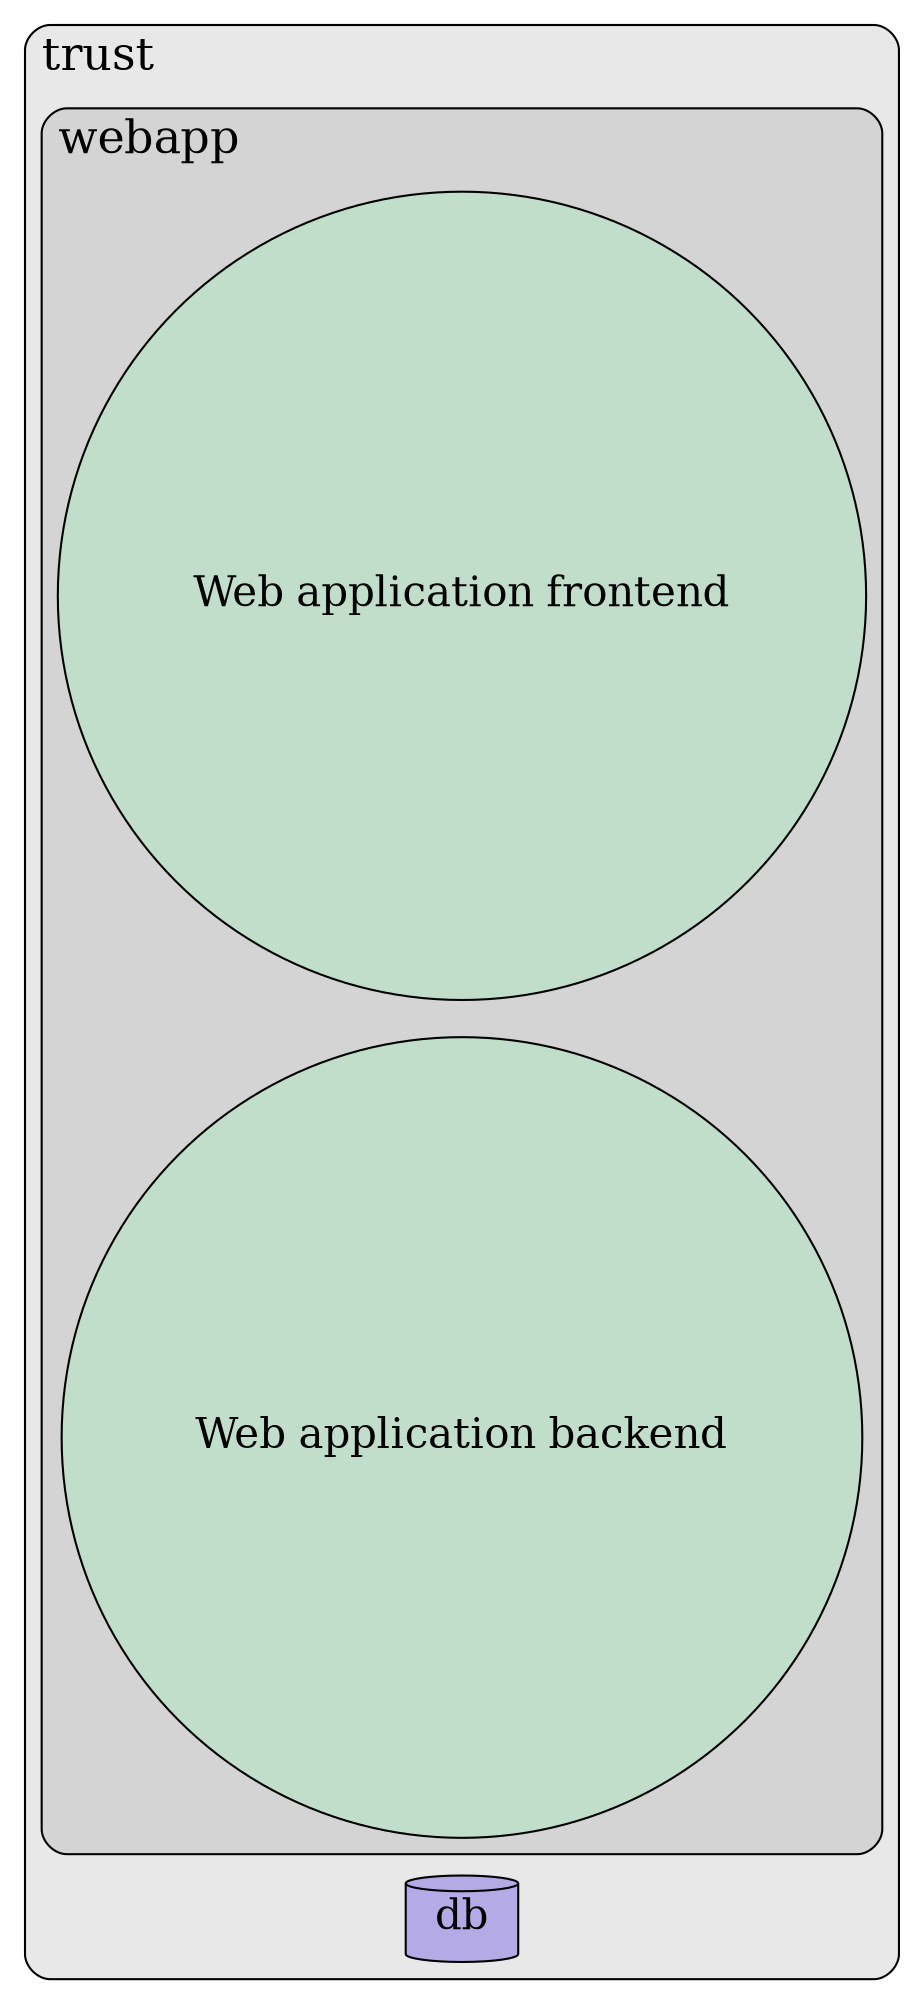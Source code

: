 strict graph "" {
	graph [fontname="Times-Roman",
		rankdir=LR
	];
	node [label="\N"];
	subgraph cluster_trust {
		graph [fillcolor="#55555522",
			fontname="Times-Roman",
			fontsize=22.0,
			label=trust,
			labeljust=l,
			style="rounded, filled"
		];
		subgraph cluster_webapp {
			graph [fillcolor="#55555522",
				fontname="Times-Roman",
				fontsize=22.0,
				label=webapp,
				labeljust=l,
				style="rounded, filled"
			];
			"Web application frontend"			 [fillcolor="#C1DECA",
				fontname="Times-Roman",
				fontsize=20.0,
				label="Web application frontend",
				shape=circle,
				style=filled];
			"Web application backend"			 [fillcolor="#C1DECA",
				fontname="Times-Roman",
				fontsize=20.0,
				label="Web application backend",
				shape=circle,
				style=filled];
		}
		db		 [fillcolor="#B3AAE6",
			fontname="Times-Roman",
			fontsize=20.0,
			label=db,
			shape=cylinder,
			style=filled];
	}
}
